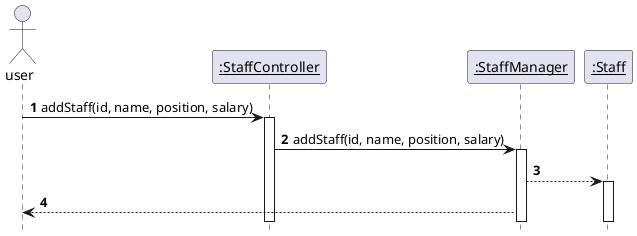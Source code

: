 @startuml
'https://plantuml.com/sequence-diagram

autonumber
hide footbox

actor user
participant "__:StaffController__" as staffcontroller
participant "__:StaffManager__" as staffmanager
participant "__:Staff__" as staff


user -> staffcontroller: addStaff(id, name, position, salary)
activate staffcontroller
staffcontroller -> staffmanager: addStaff(id, name, position, salary)
activate staffmanager
staffmanager --> staff
activate staff
staffmanager --> user

@enduml